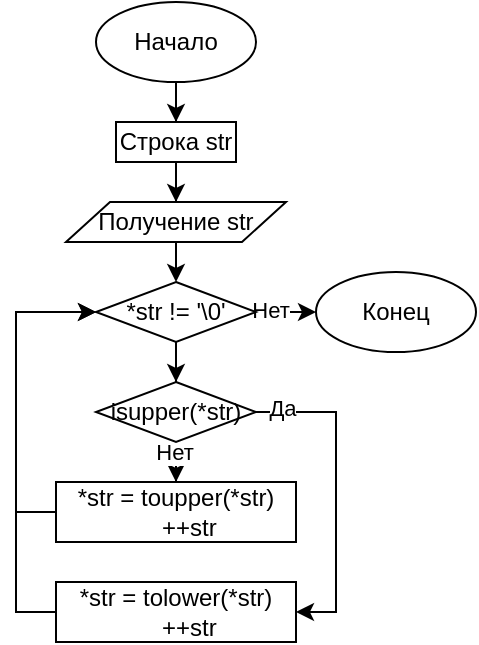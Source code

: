 <mxfile version="13.1.14" type="device"><diagram id="Hsi1N0cberL_-BoPGEi5" name="Page-1"><mxGraphModel dx="530" dy="210" grid="1" gridSize="10" guides="1" tooltips="1" connect="1" arrows="1" fold="1" page="1" pageScale="1" pageWidth="850" pageHeight="1100" math="0" shadow="0"><root><mxCell id="0"/><mxCell id="1" parent="0"/><mxCell id="LDhQOHuRyV1jIk14AgpL-575" style="edgeStyle=orthogonalEdgeStyle;rounded=0;orthogonalLoop=1;jettySize=auto;html=1;entryX=0.5;entryY=0;entryDx=0;entryDy=0;" edge="1" parent="1" source="LDhQOHuRyV1jIk14AgpL-576" target="LDhQOHuRyV1jIk14AgpL-578"><mxGeometry relative="1" as="geometry"/></mxCell><mxCell id="LDhQOHuRyV1jIk14AgpL-576" value="Начало" style="ellipse;whiteSpace=wrap;html=1;" vertex="1" parent="1"><mxGeometry x="300" y="200" width="80" height="40" as="geometry"/></mxCell><mxCell id="LDhQOHuRyV1jIk14AgpL-577" style="edgeStyle=orthogonalEdgeStyle;rounded=0;orthogonalLoop=1;jettySize=auto;html=1;entryX=0.5;entryY=0;entryDx=0;entryDy=0;" edge="1" parent="1" source="LDhQOHuRyV1jIk14AgpL-578" target="LDhQOHuRyV1jIk14AgpL-580"><mxGeometry relative="1" as="geometry"/></mxCell><mxCell id="LDhQOHuRyV1jIk14AgpL-578" value="Строка str" style="rounded=0;whiteSpace=wrap;html=1;" vertex="1" parent="1"><mxGeometry x="310" y="260" width="60" height="20" as="geometry"/></mxCell><mxCell id="LDhQOHuRyV1jIk14AgpL-579" style="edgeStyle=orthogonalEdgeStyle;rounded=0;orthogonalLoop=1;jettySize=auto;html=1;" edge="1" parent="1" source="LDhQOHuRyV1jIk14AgpL-580"><mxGeometry relative="1" as="geometry"><mxPoint x="340.029" y="340" as="targetPoint"/></mxGeometry></mxCell><mxCell id="LDhQOHuRyV1jIk14AgpL-580" value="Получение str" style="shape=parallelogram;perimeter=parallelogramPerimeter;whiteSpace=wrap;html=1;" vertex="1" parent="1"><mxGeometry x="285" y="300" width="110" height="20" as="geometry"/></mxCell><mxCell id="LDhQOHuRyV1jIk14AgpL-581" value="Конец" style="ellipse;whiteSpace=wrap;html=1;" vertex="1" parent="1"><mxGeometry x="410" y="335" width="80" height="40" as="geometry"/></mxCell><mxCell id="LDhQOHuRyV1jIk14AgpL-582" style="edgeStyle=orthogonalEdgeStyle;rounded=0;orthogonalLoop=1;jettySize=auto;html=1;" edge="1" parent="1" source="LDhQOHuRyV1jIk14AgpL-586" target="LDhQOHuRyV1jIk14AgpL-581"><mxGeometry relative="1" as="geometry"/></mxCell><mxCell id="LDhQOHuRyV1jIk14AgpL-583" value="Нет" style="edgeLabel;html=1;align=center;verticalAlign=middle;resizable=0;points=[];" vertex="1" connectable="0" parent="LDhQOHuRyV1jIk14AgpL-582"><mxGeometry x="0.201" y="-3" relative="1" as="geometry"><mxPoint x="-3" y="-4" as="offset"/></mxGeometry></mxCell><mxCell id="LDhQOHuRyV1jIk14AgpL-590" style="edgeStyle=orthogonalEdgeStyle;rounded=0;orthogonalLoop=1;jettySize=auto;html=1;" edge="1" parent="1" source="LDhQOHuRyV1jIk14AgpL-586" target="LDhQOHuRyV1jIk14AgpL-589"><mxGeometry relative="1" as="geometry"/></mxCell><mxCell id="LDhQOHuRyV1jIk14AgpL-586" value="*str != '\0'" style="rhombus;whiteSpace=wrap;html=1;" vertex="1" parent="1"><mxGeometry x="300" y="340" width="80" height="30" as="geometry"/></mxCell><mxCell id="LDhQOHuRyV1jIk14AgpL-596" style="edgeStyle=orthogonalEdgeStyle;rounded=0;orthogonalLoop=1;jettySize=auto;html=1;entryX=0;entryY=0.5;entryDx=0;entryDy=0;" edge="1" parent="1" source="LDhQOHuRyV1jIk14AgpL-588" target="LDhQOHuRyV1jIk14AgpL-586"><mxGeometry relative="1" as="geometry"><Array as="points"><mxPoint x="260" y="455"/><mxPoint x="260" y="355"/></Array></mxGeometry></mxCell><mxCell id="LDhQOHuRyV1jIk14AgpL-588" value="&lt;div&gt;*str = toupper(*str)&lt;/div&gt;&lt;div&gt;&amp;nbsp; &amp;nbsp; ++str&lt;/div&gt;" style="rounded=0;whiteSpace=wrap;html=1;" vertex="1" parent="1"><mxGeometry x="280" y="440" width="120" height="30" as="geometry"/></mxCell><mxCell id="LDhQOHuRyV1jIk14AgpL-592" style="edgeStyle=orthogonalEdgeStyle;rounded=0;orthogonalLoop=1;jettySize=auto;html=1;entryX=0.5;entryY=0;entryDx=0;entryDy=0;" edge="1" parent="1" source="LDhQOHuRyV1jIk14AgpL-589" target="LDhQOHuRyV1jIk14AgpL-588"><mxGeometry relative="1" as="geometry"/></mxCell><mxCell id="LDhQOHuRyV1jIk14AgpL-593" value="Нет" style="edgeLabel;html=1;align=center;verticalAlign=middle;resizable=0;points=[];" vertex="1" connectable="0" parent="LDhQOHuRyV1jIk14AgpL-592"><mxGeometry x="0.508" y="-1" relative="1" as="geometry"><mxPoint as="offset"/></mxGeometry></mxCell><mxCell id="LDhQOHuRyV1jIk14AgpL-594" style="edgeStyle=orthogonalEdgeStyle;rounded=0;orthogonalLoop=1;jettySize=auto;html=1;entryX=1;entryY=0.5;entryDx=0;entryDy=0;" edge="1" parent="1" source="LDhQOHuRyV1jIk14AgpL-589" target="LDhQOHuRyV1jIk14AgpL-591"><mxGeometry relative="1" as="geometry"><Array as="points"><mxPoint x="420" y="405"/><mxPoint x="420" y="505"/></Array></mxGeometry></mxCell><mxCell id="LDhQOHuRyV1jIk14AgpL-595" value="Да" style="edgeLabel;html=1;align=center;verticalAlign=middle;resizable=0;points=[];" vertex="1" connectable="0" parent="LDhQOHuRyV1jIk14AgpL-594"><mxGeometry x="-0.845" y="2" relative="1" as="geometry"><mxPoint as="offset"/></mxGeometry></mxCell><mxCell id="LDhQOHuRyV1jIk14AgpL-589" value="isupper(*str)" style="rhombus;whiteSpace=wrap;html=1;" vertex="1" parent="1"><mxGeometry x="300" y="390" width="80" height="30" as="geometry"/></mxCell><mxCell id="LDhQOHuRyV1jIk14AgpL-597" style="edgeStyle=orthogonalEdgeStyle;rounded=0;orthogonalLoop=1;jettySize=auto;html=1;entryX=0;entryY=0.5;entryDx=0;entryDy=0;" edge="1" parent="1" source="LDhQOHuRyV1jIk14AgpL-591" target="LDhQOHuRyV1jIk14AgpL-586"><mxGeometry relative="1" as="geometry"><Array as="points"><mxPoint x="260" y="505"/><mxPoint x="260" y="355"/></Array></mxGeometry></mxCell><mxCell id="LDhQOHuRyV1jIk14AgpL-591" value="&lt;div&gt;*str = tolower(*str)&lt;/div&gt;&lt;div&gt;&amp;nbsp; &amp;nbsp; ++str&lt;/div&gt;" style="rounded=0;whiteSpace=wrap;html=1;" vertex="1" parent="1"><mxGeometry x="280" y="490" width="120" height="30" as="geometry"/></mxCell></root></mxGraphModel></diagram></mxfile>